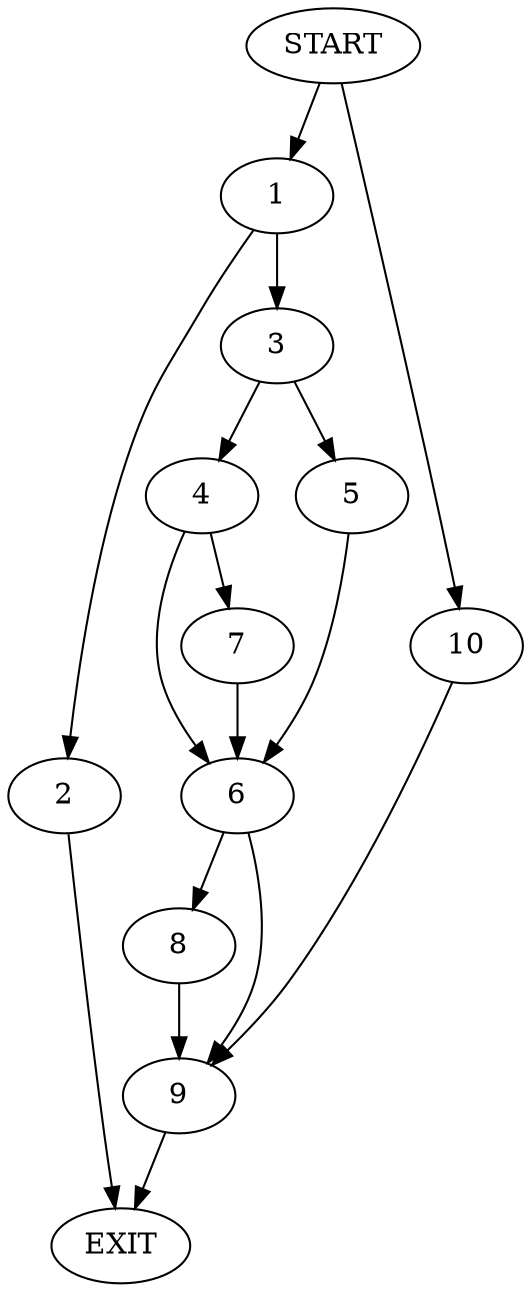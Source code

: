 digraph {
0 [label="START"]
11 [label="EXIT"]
0 -> 1
1 -> 2
1 -> 3
3 -> 4
3 -> 5
2 -> 11
5 -> 6
4 -> 7
4 -> 6
6 -> 8
6 -> 9
7 -> 6
8 -> 9
9 -> 11
0 -> 10
10 -> 9
}
